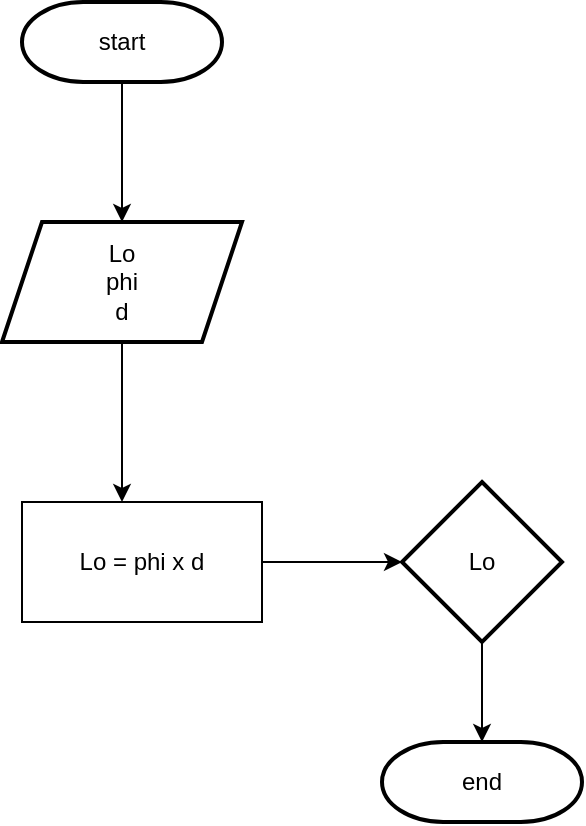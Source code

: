 <mxfile version="22.0.4" type="github">
  <diagram name="Page-1" id="YyGlhsCikO9xNmpAaFM-">
    <mxGraphModel dx="794" dy="1522" grid="1" gridSize="10" guides="1" tooltips="1" connect="1" arrows="1" fold="1" page="1" pageScale="1" pageWidth="850" pageHeight="1100" math="0" shadow="0">
      <root>
        <mxCell id="0" />
        <mxCell id="1" parent="0" />
        <mxCell id="b8LCp8VfgjH7GL4xYoLx-5" value="" style="edgeStyle=elbowEdgeStyle;rounded=0;orthogonalLoop=1;jettySize=auto;elbow=vertical;html=1;" parent="1" source="b8LCp8VfgjH7GL4xYoLx-1" target="b8LCp8VfgjH7GL4xYoLx-4" edge="1">
          <mxGeometry relative="1" as="geometry" />
        </mxCell>
        <mxCell id="b8LCp8VfgjH7GL4xYoLx-1" value="start" style="strokeWidth=2;html=1;shape=mxgraph.flowchart.terminator;whiteSpace=wrap;" parent="1" vertex="1">
          <mxGeometry x="360" y="-1080" width="100" height="40" as="geometry" />
        </mxCell>
        <mxCell id="b8LCp8VfgjH7GL4xYoLx-12" value="" style="edgeStyle=elbowEdgeStyle;rounded=0;orthogonalLoop=1;jettySize=auto;elbow=vertical;html=1;" parent="1" source="b8LCp8VfgjH7GL4xYoLx-4" edge="1">
          <mxGeometry relative="1" as="geometry">
            <mxPoint x="410" y="-830" as="targetPoint" />
          </mxGeometry>
        </mxCell>
        <mxCell id="b8LCp8VfgjH7GL4xYoLx-4" value="&lt;div&gt;Lo&lt;/div&gt;&lt;div&gt;phi&lt;/div&gt;&lt;div&gt;d&lt;br&gt;&lt;/div&gt;" style="shape=parallelogram;perimeter=parallelogramPerimeter;whiteSpace=wrap;html=1;fixedSize=1;strokeWidth=2;" parent="1" vertex="1">
          <mxGeometry x="350" y="-970" width="120" height="60" as="geometry" />
        </mxCell>
        <mxCell id="b8LCp8VfgjH7GL4xYoLx-9" value="" style="edgeStyle=elbowEdgeStyle;rounded=0;orthogonalLoop=1;jettySize=auto;elbow=vertical;html=1;" parent="1" source="b8LCp8VfgjH7GL4xYoLx-6" target="b8LCp8VfgjH7GL4xYoLx-8" edge="1">
          <mxGeometry relative="1" as="geometry" />
        </mxCell>
        <mxCell id="b8LCp8VfgjH7GL4xYoLx-6" value="Lo" style="rhombus;whiteSpace=wrap;html=1;strokeWidth=2;" parent="1" vertex="1">
          <mxGeometry x="550" y="-840" width="80" height="80" as="geometry" />
        </mxCell>
        <mxCell id="b8LCp8VfgjH7GL4xYoLx-8" value="end" style="strokeWidth=2;html=1;shape=mxgraph.flowchart.terminator;whiteSpace=wrap;" parent="1" vertex="1">
          <mxGeometry x="540" y="-710" width="100" height="40" as="geometry" />
        </mxCell>
        <mxCell id="b8LCp8VfgjH7GL4xYoLx-14" value="" style="edgeStyle=elbowEdgeStyle;rounded=0;orthogonalLoop=1;jettySize=auto;elbow=vertical;html=1;" parent="1" target="b8LCp8VfgjH7GL4xYoLx-6" edge="1">
          <mxGeometry relative="1" as="geometry">
            <mxPoint x="470" y="-800" as="sourcePoint" />
          </mxGeometry>
        </mxCell>
        <mxCell id="Z5SJ0olxjXFo9CVCfVbR-1" value="Lo = phi x d" style="rounded=0;whiteSpace=wrap;html=1;" vertex="1" parent="1">
          <mxGeometry x="360" y="-830" width="120" height="60" as="geometry" />
        </mxCell>
      </root>
    </mxGraphModel>
  </diagram>
</mxfile>
